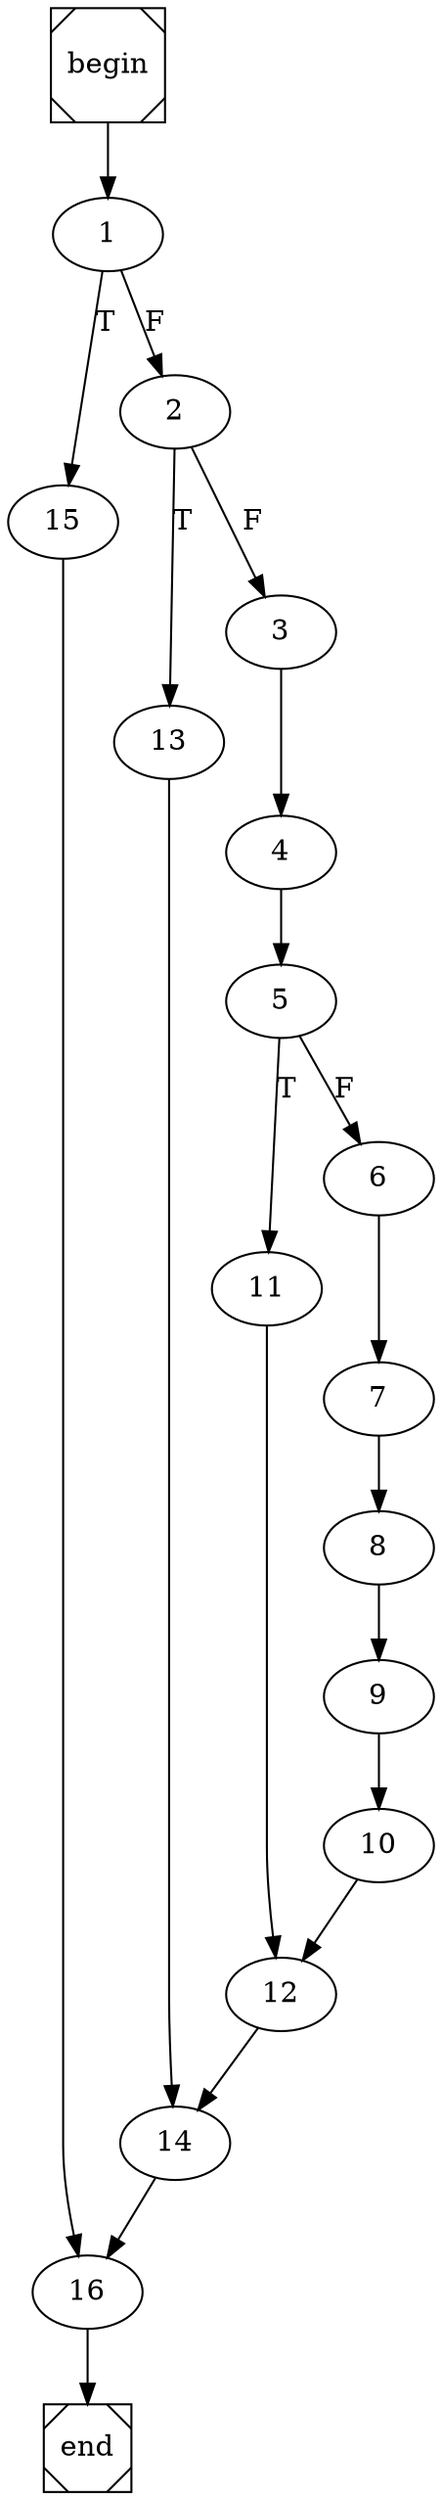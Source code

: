 digraph cfg {
	begin [shape=Msquare];
	end [shape=Msquare];
	begin -> 1;	1 -> 15[label=T];	1 -> 2[label=F];	2 -> 13[label=T];	2 -> 3[label=F];	3 -> 4;	4 -> 5;	5 -> 11[label=T];	5 -> 6[label=F];	6 -> 7;	7 -> 8;	8 -> 9;	9 -> 10;	10 -> 12;	11 -> 12;	12 -> 14;	13 -> 14;	14 -> 16;	15 -> 16;	16 -> end;}
